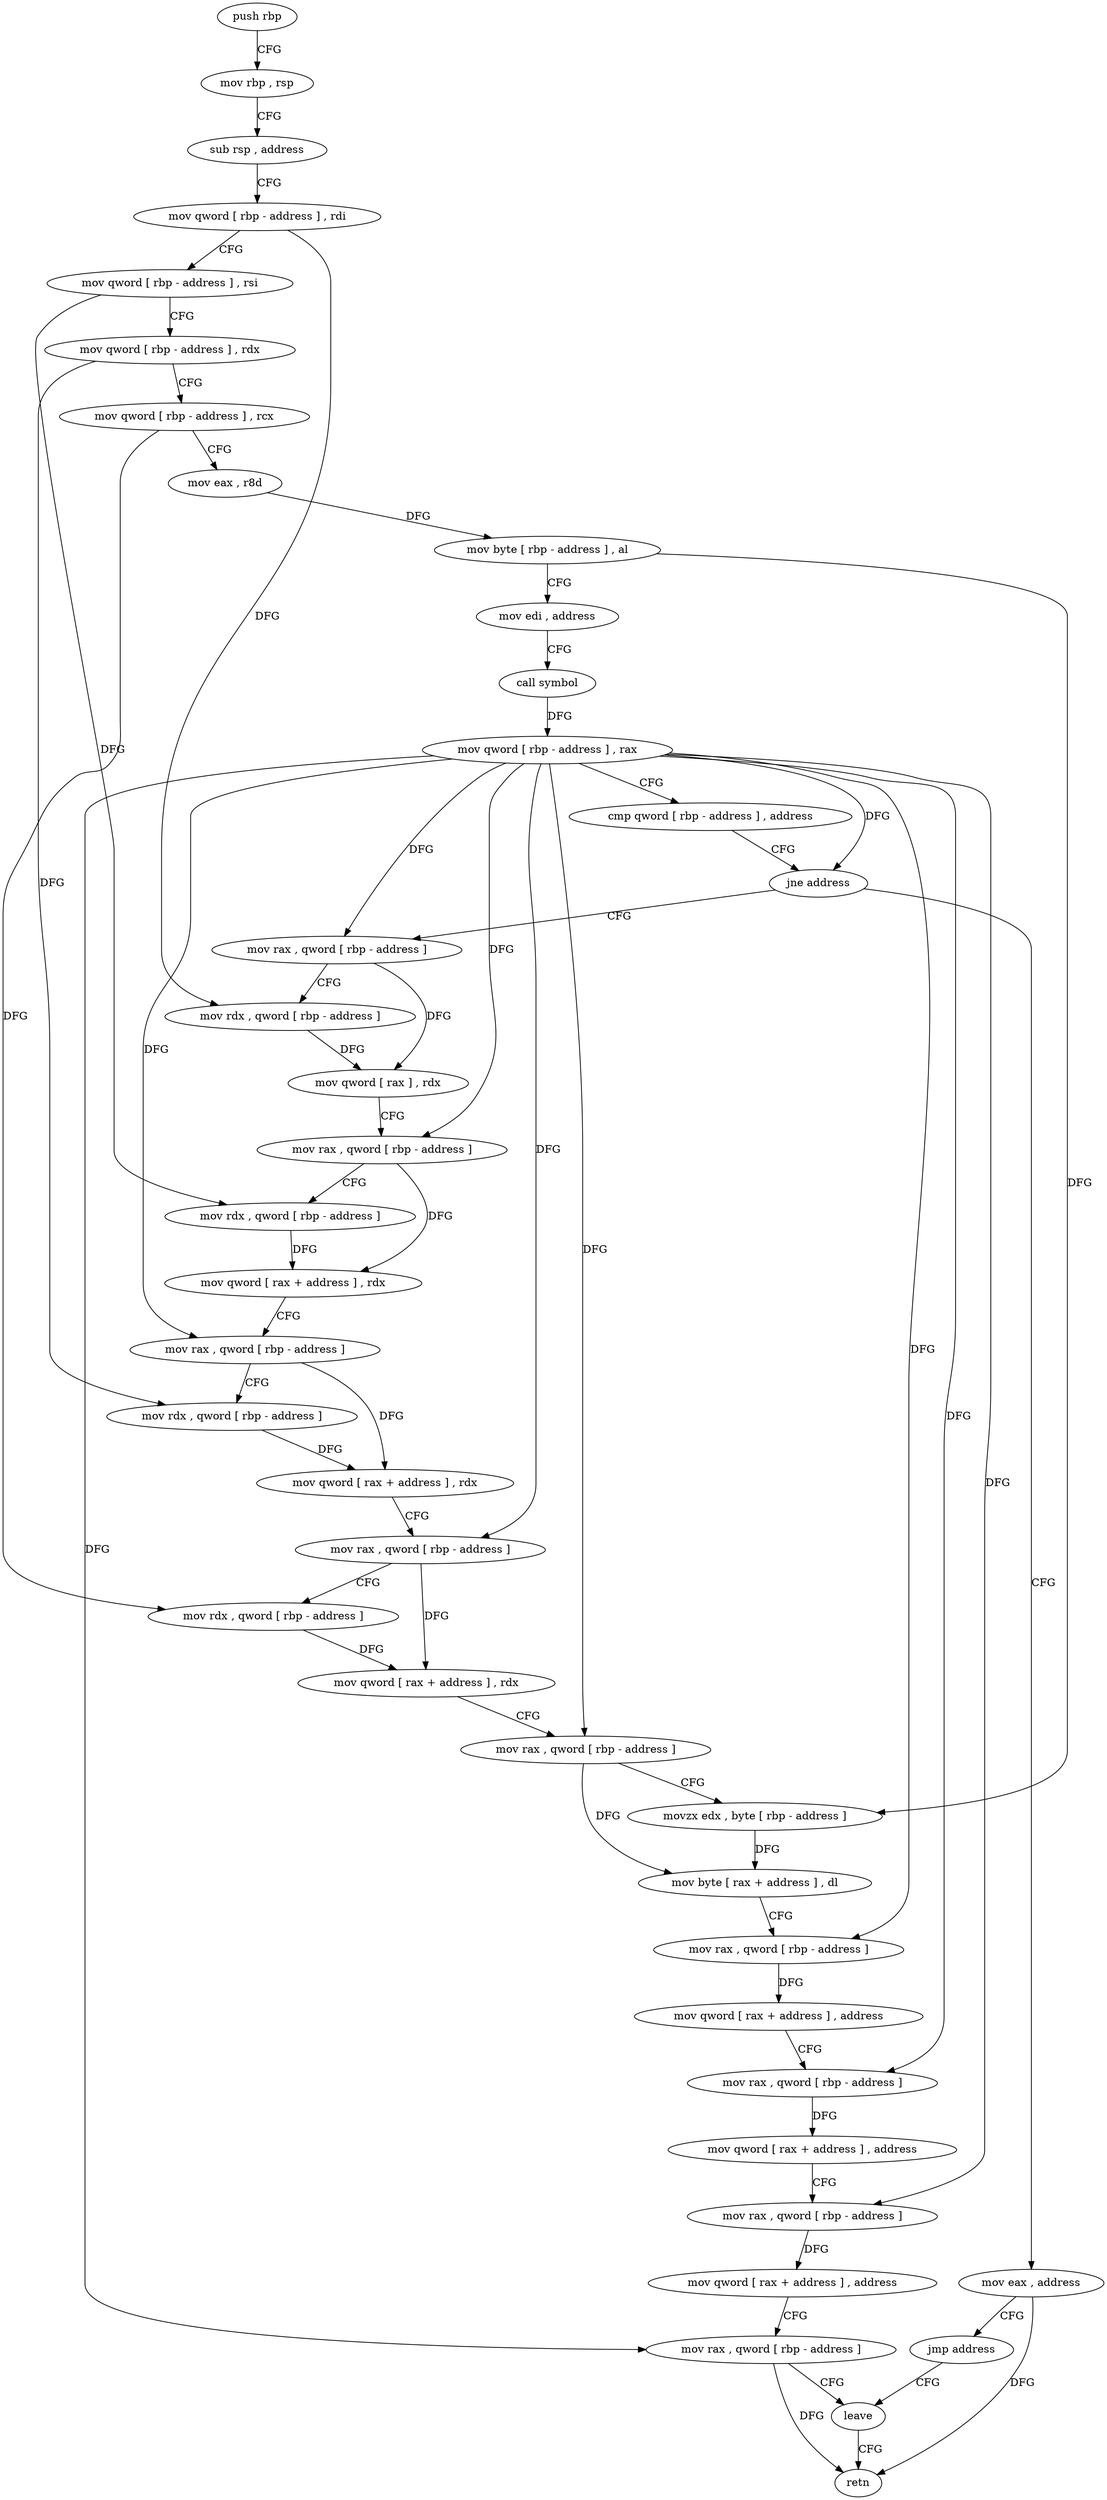 digraph "func" {
"191673" [label = "push rbp" ]
"191674" [label = "mov rbp , rsp" ]
"191677" [label = "sub rsp , address" ]
"191681" [label = "mov qword [ rbp - address ] , rdi" ]
"191685" [label = "mov qword [ rbp - address ] , rsi" ]
"191689" [label = "mov qword [ rbp - address ] , rdx" ]
"191693" [label = "mov qword [ rbp - address ] , rcx" ]
"191697" [label = "mov eax , r8d" ]
"191700" [label = "mov byte [ rbp - address ] , al" ]
"191703" [label = "mov edi , address" ]
"191708" [label = "call symbol" ]
"191713" [label = "mov qword [ rbp - address ] , rax" ]
"191717" [label = "cmp qword [ rbp - address ] , address" ]
"191722" [label = "jne address" ]
"191731" [label = "mov rax , qword [ rbp - address ]" ]
"191724" [label = "mov eax , address" ]
"191735" [label = "mov rdx , qword [ rbp - address ]" ]
"191739" [label = "mov qword [ rax ] , rdx" ]
"191742" [label = "mov rax , qword [ rbp - address ]" ]
"191746" [label = "mov rdx , qword [ rbp - address ]" ]
"191750" [label = "mov qword [ rax + address ] , rdx" ]
"191754" [label = "mov rax , qword [ rbp - address ]" ]
"191758" [label = "mov rdx , qword [ rbp - address ]" ]
"191762" [label = "mov qword [ rax + address ] , rdx" ]
"191766" [label = "mov rax , qword [ rbp - address ]" ]
"191770" [label = "mov rdx , qword [ rbp - address ]" ]
"191774" [label = "mov qword [ rax + address ] , rdx" ]
"191778" [label = "mov rax , qword [ rbp - address ]" ]
"191782" [label = "movzx edx , byte [ rbp - address ]" ]
"191786" [label = "mov byte [ rax + address ] , dl" ]
"191789" [label = "mov rax , qword [ rbp - address ]" ]
"191793" [label = "mov qword [ rax + address ] , address" ]
"191801" [label = "mov rax , qword [ rbp - address ]" ]
"191805" [label = "mov qword [ rax + address ] , address" ]
"191813" [label = "mov rax , qword [ rbp - address ]" ]
"191817" [label = "mov qword [ rax + address ] , address" ]
"191825" [label = "mov rax , qword [ rbp - address ]" ]
"191829" [label = "leave" ]
"191729" [label = "jmp address" ]
"191830" [label = "retn" ]
"191673" -> "191674" [ label = "CFG" ]
"191674" -> "191677" [ label = "CFG" ]
"191677" -> "191681" [ label = "CFG" ]
"191681" -> "191685" [ label = "CFG" ]
"191681" -> "191735" [ label = "DFG" ]
"191685" -> "191689" [ label = "CFG" ]
"191685" -> "191746" [ label = "DFG" ]
"191689" -> "191693" [ label = "CFG" ]
"191689" -> "191758" [ label = "DFG" ]
"191693" -> "191697" [ label = "CFG" ]
"191693" -> "191770" [ label = "DFG" ]
"191697" -> "191700" [ label = "DFG" ]
"191700" -> "191703" [ label = "CFG" ]
"191700" -> "191782" [ label = "DFG" ]
"191703" -> "191708" [ label = "CFG" ]
"191708" -> "191713" [ label = "DFG" ]
"191713" -> "191717" [ label = "CFG" ]
"191713" -> "191722" [ label = "DFG" ]
"191713" -> "191731" [ label = "DFG" ]
"191713" -> "191742" [ label = "DFG" ]
"191713" -> "191754" [ label = "DFG" ]
"191713" -> "191766" [ label = "DFG" ]
"191713" -> "191778" [ label = "DFG" ]
"191713" -> "191789" [ label = "DFG" ]
"191713" -> "191801" [ label = "DFG" ]
"191713" -> "191813" [ label = "DFG" ]
"191713" -> "191825" [ label = "DFG" ]
"191717" -> "191722" [ label = "CFG" ]
"191722" -> "191731" [ label = "CFG" ]
"191722" -> "191724" [ label = "CFG" ]
"191731" -> "191735" [ label = "CFG" ]
"191731" -> "191739" [ label = "DFG" ]
"191724" -> "191729" [ label = "CFG" ]
"191724" -> "191830" [ label = "DFG" ]
"191735" -> "191739" [ label = "DFG" ]
"191739" -> "191742" [ label = "CFG" ]
"191742" -> "191746" [ label = "CFG" ]
"191742" -> "191750" [ label = "DFG" ]
"191746" -> "191750" [ label = "DFG" ]
"191750" -> "191754" [ label = "CFG" ]
"191754" -> "191758" [ label = "CFG" ]
"191754" -> "191762" [ label = "DFG" ]
"191758" -> "191762" [ label = "DFG" ]
"191762" -> "191766" [ label = "CFG" ]
"191766" -> "191770" [ label = "CFG" ]
"191766" -> "191774" [ label = "DFG" ]
"191770" -> "191774" [ label = "DFG" ]
"191774" -> "191778" [ label = "CFG" ]
"191778" -> "191782" [ label = "CFG" ]
"191778" -> "191786" [ label = "DFG" ]
"191782" -> "191786" [ label = "DFG" ]
"191786" -> "191789" [ label = "CFG" ]
"191789" -> "191793" [ label = "DFG" ]
"191793" -> "191801" [ label = "CFG" ]
"191801" -> "191805" [ label = "DFG" ]
"191805" -> "191813" [ label = "CFG" ]
"191813" -> "191817" [ label = "DFG" ]
"191817" -> "191825" [ label = "CFG" ]
"191825" -> "191829" [ label = "CFG" ]
"191825" -> "191830" [ label = "DFG" ]
"191829" -> "191830" [ label = "CFG" ]
"191729" -> "191829" [ label = "CFG" ]
}
